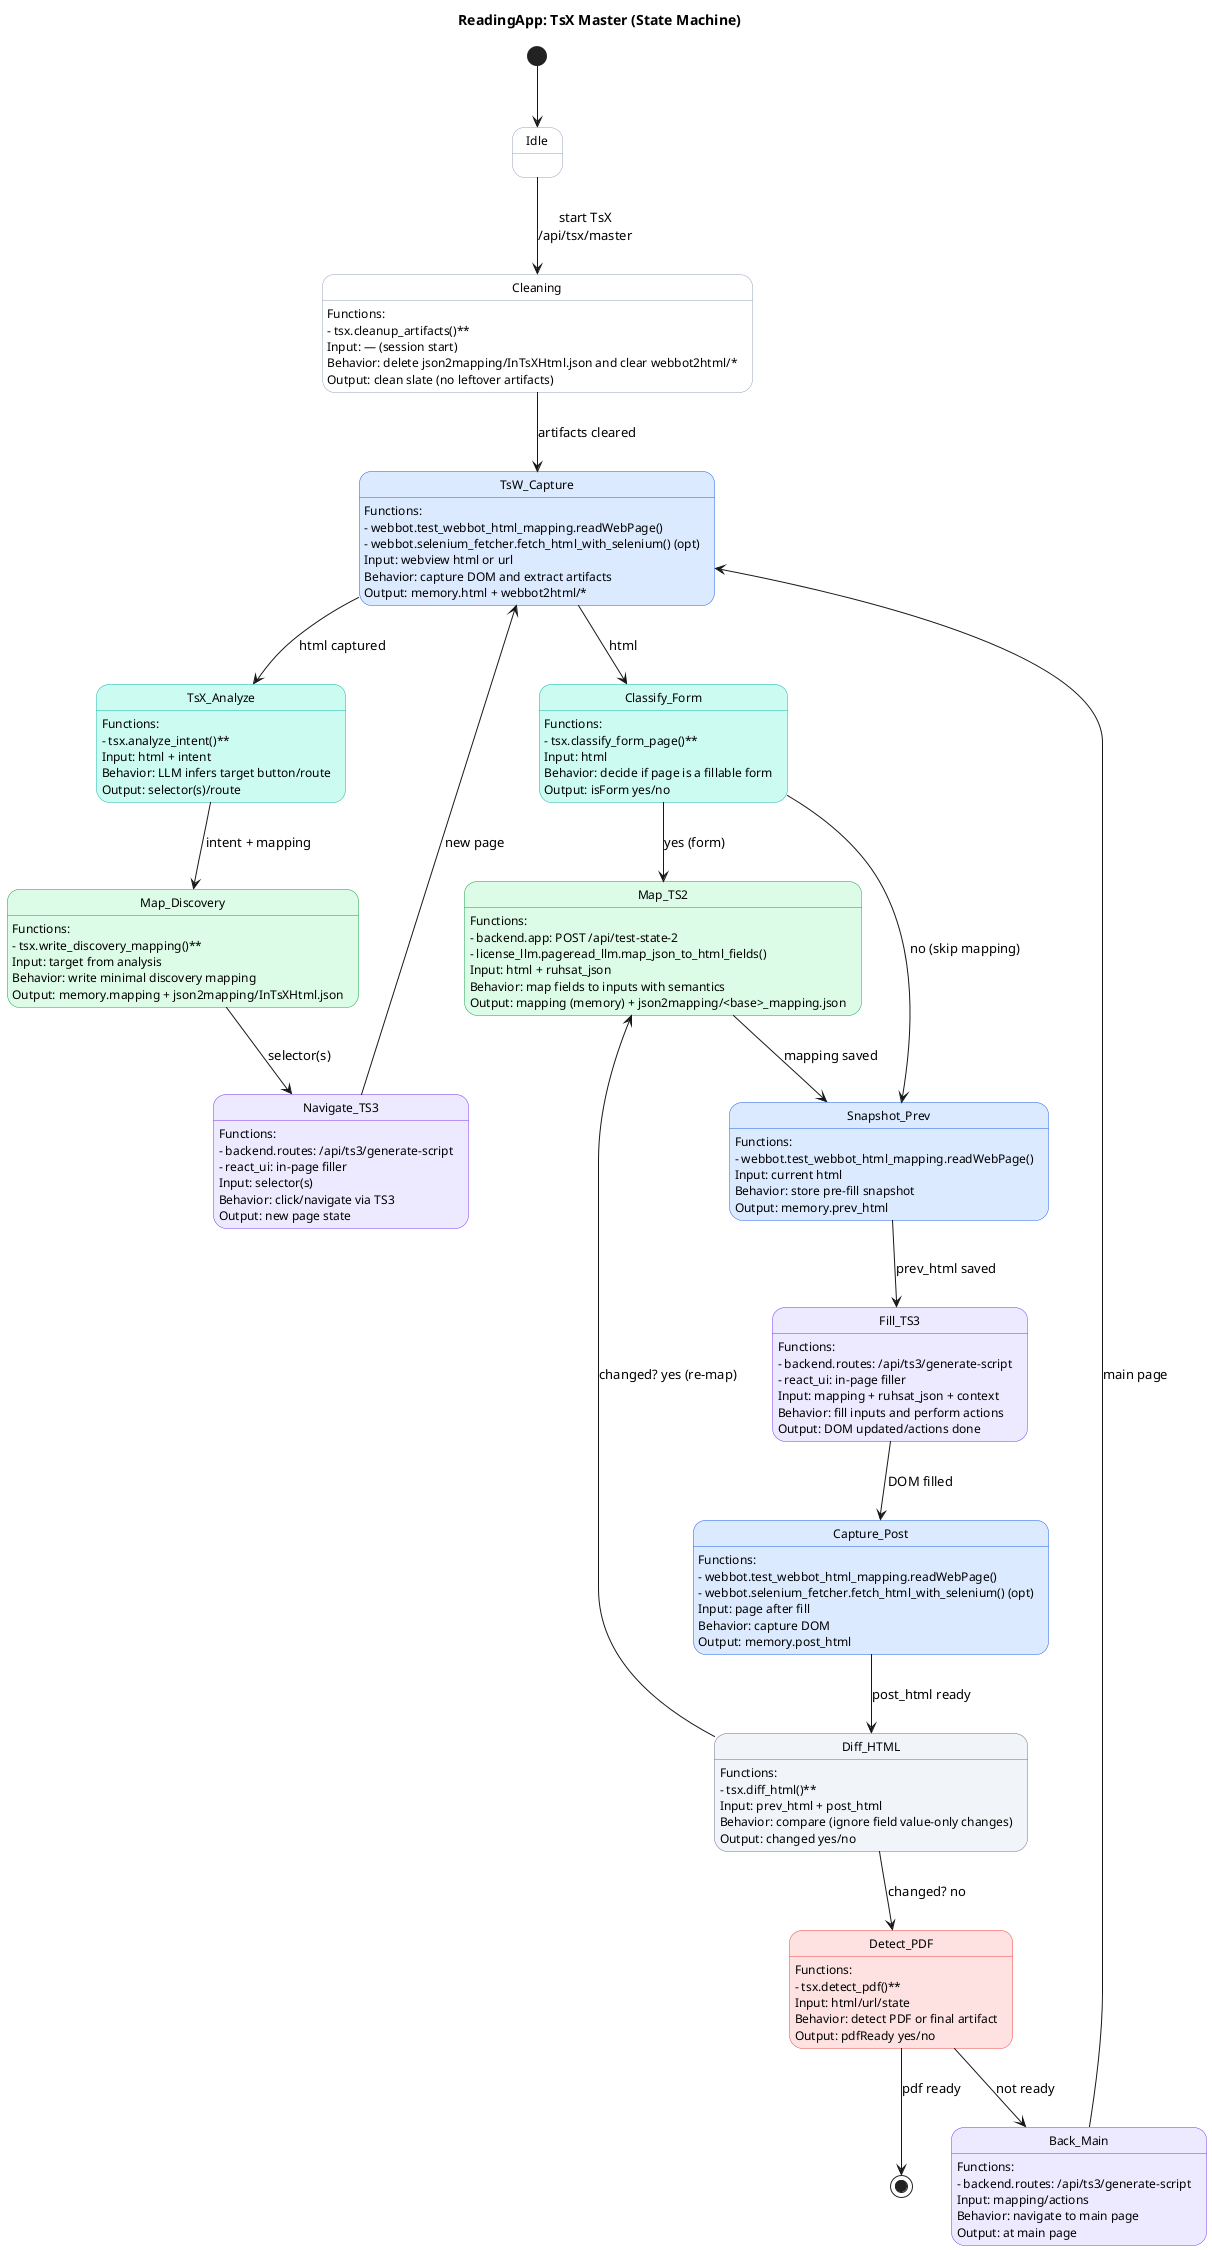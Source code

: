 @startuml tsx_master_flow_state
title ReadingApp: TsX Master (State Machine)

skinparam defaultFontName "Segoe UI"
skinparam state {
  BackgroundColor White
  BorderColor #94a3b8
  FontSize 12
}

' Light color accents per stereotype (compatible syntax)
skinparam state {
  BackgroundColor<<capture>> #dbeafe
  BorderColor<<capture>> #2563eb
  BackgroundColor<<analyze>> #ccfbf1
  BorderColor<<analyze>> #14b8a6
  BackgroundColor<<write>> #dcfce7
  BorderColor<<write>> #16a34a
  BackgroundColor<<navigate>> #ede9fe
  BorderColor<<navigate>> #7c3aed
  BackgroundColor<<classify>> #ccfbf1
  BorderColor<<classify>> #14b8a6
  BackgroundColor<<map>> #dcfce7
  BorderColor<<map>> #16a34a
  BackgroundColor<<fill>> #ede9fe
  BorderColor<<fill>> #7c3aed
  BackgroundColor<<diff>> #f1f5f9
  BorderColor<<diff>> #64748b
  BackgroundColor<<detect>> #fee2e2
  BorderColor<<detect>> #ef4444
}

[*] --> Idle

state Idle {
}

Idle --> Cleaning : start TsX\n/api/tsx/master

state TsW_Capture <<capture>> {
}

state TsX_Analyze <<analyze>> {
}

state Map_Discovery <<write>> {
}

state Navigate_TS3 <<navigate>> {
}

state Classify_Form <<classify>> {
}

state Map_TS2 <<map>> {
}

state Snapshot_Prev <<capture>> {
}

state Fill_TS3 <<fill>> {
}

state Capture_Post <<capture>> {
}

state Diff_HTML <<diff>> {
}

state Detect_PDF <<detect>> {
}

state Back_Main <<navigate>> {
}

Cleaning : Functions:\n- tsx.cleanup_artifacts()**
Cleaning : Input: — (session start)
Cleaning : Behavior: delete json2mapping/InTsXHtml.json and clear webbot2html/*
Cleaning : Output: clean slate (no leftover artifacts)
TsW_Capture : Functions:\n- webbot.test_webbot_html_mapping.readWebPage()\n- webbot.selenium_fetcher.fetch_html_with_selenium() (opt)
TsW_Capture : Input: webview html or url
TsW_Capture : Behavior: capture DOM and extract artifacts
TsW_Capture : Output: memory.html + webbot2html/*
TsX_Analyze : Functions:\n- tsx.analyze_intent()**
TsX_Analyze : Input: html + intent
TsX_Analyze : Behavior: LLM infers target button/route
TsX_Analyze : Output: selector(s)/route
Map_Discovery : Functions:\n- tsx.write_discovery_mapping()**
Map_Discovery : Input: target from analysis
Map_Discovery : Behavior: write minimal discovery mapping
Map_Discovery : Output: memory.mapping + json2mapping/InTsXHtml.json
Navigate_TS3 : Functions:\n- backend.routes: /api/ts3/generate-script\n- react_ui: in-page filler
Navigate_TS3 : Input: selector(s)
Navigate_TS3 : Behavior: click/navigate via TS3
Navigate_TS3 : Output: new page state
Classify_Form : Functions:\n- tsx.classify_form_page()**
Classify_Form : Input: html
Classify_Form : Behavior: decide if page is a fillable form
Classify_Form : Output: isForm yes/no
Map_TS2 : Functions:\n- backend.app: POST /api/test-state-2\n- license_llm.pageread_llm.map_json_to_html_fields()
Map_TS2 : Input: html + ruhsat_json
Map_TS2 : Behavior: map fields to inputs with semantics
Map_TS2 : Output: mapping (memory) + json2mapping/<base>_mapping.json
Snapshot_Prev : Functions:\n- webbot.test_webbot_html_mapping.readWebPage()
Snapshot_Prev : Input: current html
Snapshot_Prev : Behavior: store pre-fill snapshot
Snapshot_Prev : Output: memory.prev_html
Fill_TS3 : Functions:\n- backend.routes: /api/ts3/generate-script\n- react_ui: in-page filler
Fill_TS3 : Input: mapping + ruhsat_json + context
Fill_TS3 : Behavior: fill inputs and perform actions
Fill_TS3 : Output: DOM updated/actions done
Capture_Post : Functions:\n- webbot.test_webbot_html_mapping.readWebPage()\n- webbot.selenium_fetcher.fetch_html_with_selenium() (opt)
Capture_Post : Input: page after fill
Capture_Post : Behavior: capture DOM
Capture_Post : Output: memory.post_html
Diff_HTML : Functions:\n- tsx.diff_html()**
Diff_HTML : Input: prev_html + post_html
Diff_HTML : Behavior: compare (ignore field value-only changes)
Diff_HTML : Output: changed yes/no
Detect_PDF : Functions:\n- tsx.detect_pdf()**
Detect_PDF : Input: html/url/state
Detect_PDF : Behavior: detect PDF or final artifact
Detect_PDF : Output: pdfReady yes/no
Back_Main : Functions:\n- backend.routes: /api/ts3/generate-script
Back_Main : Input: mapping/actions
Back_Main : Behavior: navigate to main page
Back_Main : Output: at main page

Cleaning --> TsW_Capture : artifacts cleared
TsW_Capture --> TsX_Analyze : html captured
TsX_Analyze --> Map_Discovery : intent + mapping
Map_Discovery --> Navigate_TS3 : selector(s)
Navigate_TS3 --> TsW_Capture : new page
TsW_Capture --> Classify_Form : html

Classify_Form --> Map_TS2 : yes (form)
Classify_Form --> Snapshot_Prev : no (skip mapping)

Map_TS2 --> Snapshot_Prev : mapping saved
Snapshot_Prev --> Fill_TS3 : prev_html saved
Fill_TS3 --> Capture_Post : DOM filled
Capture_Post --> Diff_HTML : post_html ready

Diff_HTML --> Map_TS2 : changed? yes (re-map)
Diff_HTML --> Detect_PDF : changed? no

Detect_PDF --> [*] : pdf ready
Detect_PDF --> Back_Main : not ready
Back_Main --> TsW_Capture : main page


@enduml
